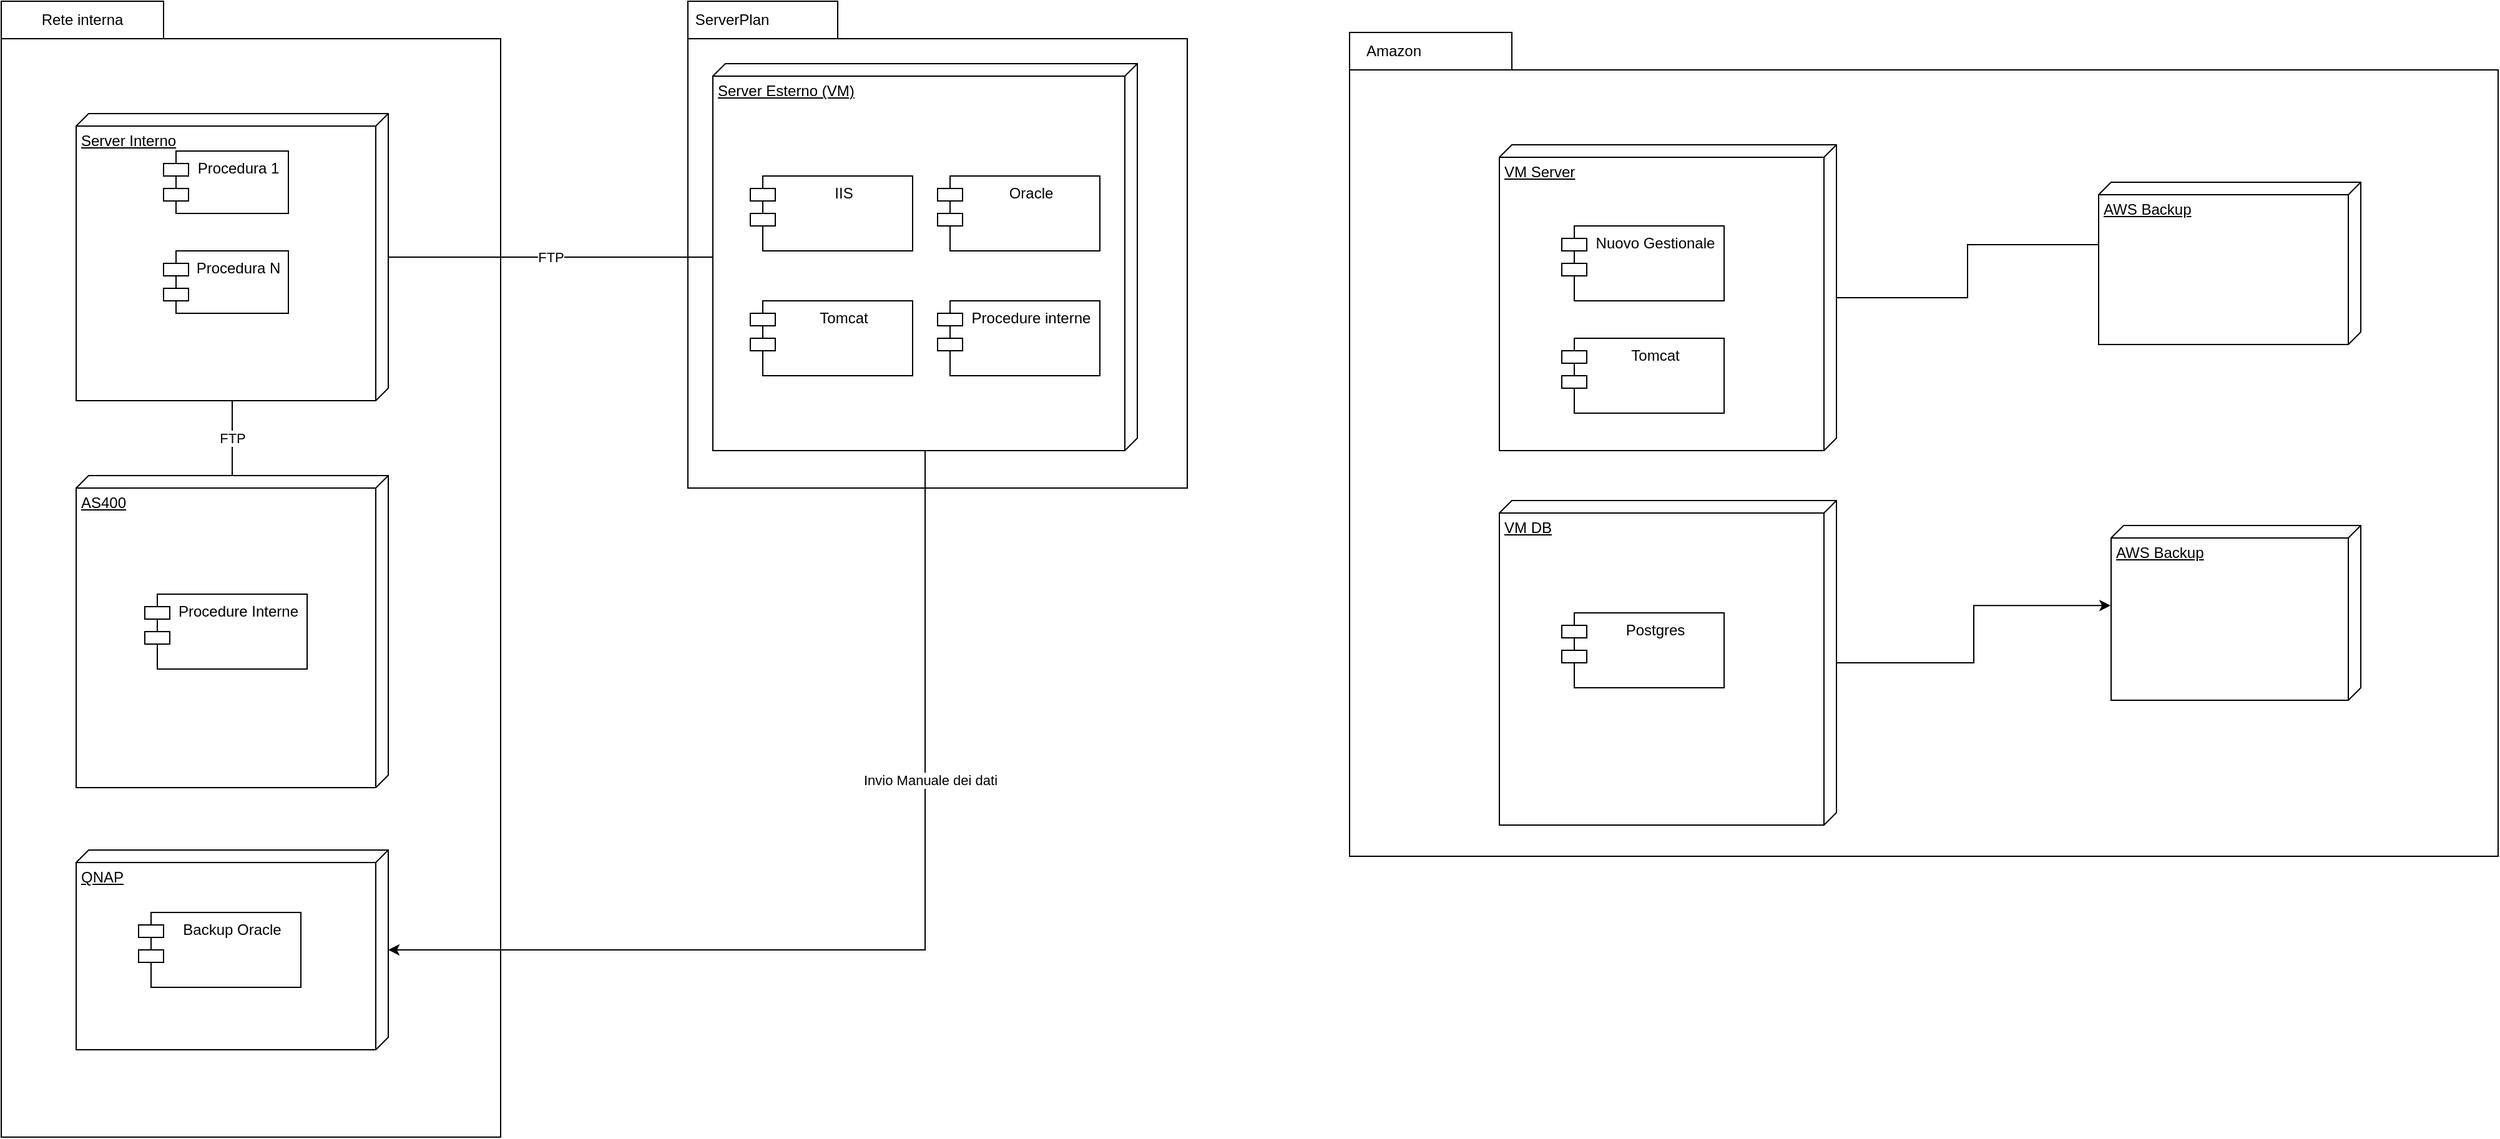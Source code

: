<mxfile version="20.6.0" type="github">
  <diagram id="YYdmfMmHKFKd6aKUU76Y" name="Page-1">
    <mxGraphModel dx="1749" dy="802" grid="1" gridSize="10" guides="1" tooltips="1" connect="1" arrows="1" fold="1" page="1" pageScale="1" pageWidth="850" pageHeight="1100" math="0" shadow="0">
      <root>
        <mxCell id="0" />
        <mxCell id="1" parent="0" />
        <mxCell id="f8Zw-Bb1OCc7IDSp_8TN-6" value="" style="shape=folder;fontStyle=1;spacingTop=10;tabWidth=130;tabHeight=30;tabPosition=left;html=1;" parent="1" vertex="1">
          <mxGeometry x="10" y="10" width="400" height="910" as="geometry" />
        </mxCell>
        <mxCell id="f8Zw-Bb1OCc7IDSp_8TN-1" value="Server Interno" style="verticalAlign=top;align=left;spacingTop=8;spacingLeft=2;spacingRight=12;shape=cube;size=10;direction=south;fontStyle=4;html=1;" parent="1" vertex="1">
          <mxGeometry x="70" y="100" width="250" height="230" as="geometry" />
        </mxCell>
        <mxCell id="f8Zw-Bb1OCc7IDSp_8TN-2" value="Procedura 1" style="shape=module;align=left;spacingLeft=20;align=center;verticalAlign=top;" parent="1" vertex="1">
          <mxGeometry x="140" y="130" width="100" height="50" as="geometry" />
        </mxCell>
        <mxCell id="f8Zw-Bb1OCc7IDSp_8TN-3" value="Procedura N" style="shape=module;align=left;spacingLeft=20;align=center;verticalAlign=top;" parent="1" vertex="1">
          <mxGeometry x="140" y="210" width="100" height="50" as="geometry" />
        </mxCell>
        <mxCell id="f8Zw-Bb1OCc7IDSp_8TN-5" value="AS400" style="verticalAlign=top;align=left;spacingTop=8;spacingLeft=2;spacingRight=12;shape=cube;size=10;direction=south;fontStyle=4;html=1;" parent="1" vertex="1">
          <mxGeometry x="70" y="390" width="250" height="250" as="geometry" />
        </mxCell>
        <mxCell id="f8Zw-Bb1OCc7IDSp_8TN-8" value="Rete interna" style="text;html=1;strokeColor=none;fillColor=none;align=center;verticalAlign=middle;whiteSpace=wrap;rounded=0;" parent="1" vertex="1">
          <mxGeometry x="10" y="10" width="130" height="30" as="geometry" />
        </mxCell>
        <mxCell id="f8Zw-Bb1OCc7IDSp_8TN-11" value="FTP" style="endArrow=none;html=1;rounded=0;" parent="1" source="f8Zw-Bb1OCc7IDSp_8TN-5" target="f8Zw-Bb1OCc7IDSp_8TN-1" edge="1">
          <mxGeometry width="50" height="50" relative="1" as="geometry">
            <mxPoint x="230" y="480" as="sourcePoint" />
            <mxPoint x="280" y="430" as="targetPoint" />
          </mxGeometry>
        </mxCell>
        <mxCell id="f8Zw-Bb1OCc7IDSp_8TN-15" value="" style="shape=folder;fontStyle=1;spacingTop=10;tabWidth=120;tabHeight=30;tabPosition=left;html=1;" parent="1" vertex="1">
          <mxGeometry x="560" y="10" width="400" height="390" as="geometry" />
        </mxCell>
        <mxCell id="f8Zw-Bb1OCc7IDSp_8TN-16" value="ServerPlan" style="text;html=1;align=center;verticalAlign=middle;resizable=0;points=[];autosize=1;strokeColor=none;fillColor=none;" parent="1" vertex="1">
          <mxGeometry x="560" y="15" width="70" height="20" as="geometry" />
        </mxCell>
        <mxCell id="f8Zw-Bb1OCc7IDSp_8TN-17" value="Server Esterno (VM)" style="verticalAlign=top;align=left;spacingTop=8;spacingLeft=2;spacingRight=12;shape=cube;size=10;direction=south;fontStyle=4;html=1;" parent="1" vertex="1">
          <mxGeometry x="580" y="60" width="340" height="310" as="geometry" />
        </mxCell>
        <mxCell id="f8Zw-Bb1OCc7IDSp_8TN-18" value="Procedure Interne" style="shape=module;align=left;spacingLeft=20;align=center;verticalAlign=top;" parent="1" vertex="1">
          <mxGeometry x="125" y="485" width="130" height="60" as="geometry" />
        </mxCell>
        <mxCell id="f8Zw-Bb1OCc7IDSp_8TN-24" value="IIS" style="shape=module;align=left;spacingLeft=20;align=center;verticalAlign=top;" parent="1" vertex="1">
          <mxGeometry x="610" y="150" width="130" height="60" as="geometry" />
        </mxCell>
        <mxCell id="f8Zw-Bb1OCc7IDSp_8TN-25" value="Tomcat" style="shape=module;align=left;spacingLeft=20;align=center;verticalAlign=top;" parent="1" vertex="1">
          <mxGeometry x="610" y="250" width="130" height="60" as="geometry" />
        </mxCell>
        <mxCell id="f8Zw-Bb1OCc7IDSp_8TN-26" value="Oracle" style="shape=module;align=left;spacingLeft=20;align=center;verticalAlign=top;" parent="1" vertex="1">
          <mxGeometry x="760" y="150" width="130" height="60" as="geometry" />
        </mxCell>
        <mxCell id="f8Zw-Bb1OCc7IDSp_8TN-27" value="FTP" style="endArrow=none;html=1;rounded=0;" parent="1" source="f8Zw-Bb1OCc7IDSp_8TN-1" target="f8Zw-Bb1OCc7IDSp_8TN-17" edge="1">
          <mxGeometry width="50" height="50" relative="1" as="geometry">
            <mxPoint x="740" y="490" as="sourcePoint" />
            <mxPoint x="790" y="440" as="targetPoint" />
          </mxGeometry>
        </mxCell>
        <mxCell id="f8Zw-Bb1OCc7IDSp_8TN-28" value="Procedure interne" style="shape=module;align=left;spacingLeft=20;align=center;verticalAlign=top;" parent="1" vertex="1">
          <mxGeometry x="760" y="250" width="130" height="60" as="geometry" />
        </mxCell>
        <mxCell id="4A7A6q4YwICknP0THt5P-1" value="" style="shape=folder;fontStyle=1;spacingTop=10;tabWidth=130;tabHeight=30;tabPosition=left;html=1;" vertex="1" parent="1">
          <mxGeometry x="1090" y="35" width="920" height="660" as="geometry" />
        </mxCell>
        <mxCell id="4A7A6q4YwICknP0THt5P-2" value="Amazon" style="text;html=1;align=center;verticalAlign=middle;resizable=0;points=[];autosize=1;strokeColor=none;fillColor=none;" vertex="1" parent="1">
          <mxGeometry x="1090" y="35" width="70" height="30" as="geometry" />
        </mxCell>
        <mxCell id="4A7A6q4YwICknP0THt5P-7" style="edgeStyle=orthogonalEdgeStyle;rounded=0;orthogonalLoop=1;jettySize=auto;html=1;entryX=0;entryY=0;entryDx=50;entryDy=170;entryPerimeter=0;" edge="1" parent="1" source="4A7A6q4YwICknP0THt5P-3" target="4A7A6q4YwICknP0THt5P-5">
          <mxGeometry relative="1" as="geometry" />
        </mxCell>
        <mxCell id="4A7A6q4YwICknP0THt5P-3" value="VM Server" style="verticalAlign=top;align=left;spacingTop=8;spacingLeft=2;spacingRight=12;shape=cube;size=10;direction=south;fontStyle=4;html=1;" vertex="1" parent="1">
          <mxGeometry x="1210" y="125" width="270" height="245" as="geometry" />
        </mxCell>
        <mxCell id="4A7A6q4YwICknP0THt5P-6" style="edgeStyle=orthogonalEdgeStyle;rounded=0;orthogonalLoop=1;jettySize=auto;html=1;entryX=0.458;entryY=1.002;entryDx=0;entryDy=0;entryPerimeter=0;" edge="1" parent="1" source="4A7A6q4YwICknP0THt5P-4" target="4A7A6q4YwICknP0THt5P-11">
          <mxGeometry relative="1" as="geometry" />
        </mxCell>
        <mxCell id="4A7A6q4YwICknP0THt5P-4" value="VM DB" style="verticalAlign=top;align=left;spacingTop=8;spacingLeft=2;spacingRight=12;shape=cube;size=10;direction=south;fontStyle=4;html=1;" vertex="1" parent="1">
          <mxGeometry x="1210" y="410" width="270" height="260" as="geometry" />
        </mxCell>
        <mxCell id="4A7A6q4YwICknP0THt5P-5" value="AWS Backup" style="verticalAlign=top;align=left;spacingTop=8;spacingLeft=2;spacingRight=12;shape=cube;size=10;direction=south;fontStyle=4;html=1;" vertex="1" parent="1">
          <mxGeometry x="1690" y="155" width="210" height="130" as="geometry" />
        </mxCell>
        <mxCell id="4A7A6q4YwICknP0THt5P-8" value="Nuovo Gestionale" style="shape=module;align=left;spacingLeft=20;align=center;verticalAlign=top;" vertex="1" parent="1">
          <mxGeometry x="1260" y="190" width="130" height="60" as="geometry" />
        </mxCell>
        <mxCell id="4A7A6q4YwICknP0THt5P-9" value="Postgres" style="shape=module;align=left;spacingLeft=20;align=center;verticalAlign=top;" vertex="1" parent="1">
          <mxGeometry x="1260" y="500" width="130" height="60" as="geometry" />
        </mxCell>
        <mxCell id="4A7A6q4YwICknP0THt5P-10" value="Tomcat" style="shape=module;align=left;spacingLeft=20;align=center;verticalAlign=top;" vertex="1" parent="1">
          <mxGeometry x="1260" y="280" width="130" height="60" as="geometry" />
        </mxCell>
        <mxCell id="4A7A6q4YwICknP0THt5P-11" value="AWS Backup" style="verticalAlign=top;align=left;spacingTop=8;spacingLeft=2;spacingRight=12;shape=cube;size=10;direction=south;fontStyle=4;html=1;" vertex="1" parent="1">
          <mxGeometry x="1700" y="430" width="200" height="140" as="geometry" />
        </mxCell>
        <mxCell id="4A7A6q4YwICknP0THt5P-12" value="QNAP" style="verticalAlign=top;align=left;spacingTop=8;spacingLeft=2;spacingRight=12;shape=cube;size=10;direction=south;fontStyle=4;html=1;" vertex="1" parent="1">
          <mxGeometry x="70" y="690" width="250" height="160" as="geometry" />
        </mxCell>
        <mxCell id="4A7A6q4YwICknP0THt5P-15" value="Backup Oracle" style="shape=module;align=left;spacingLeft=20;align=center;verticalAlign=top;" vertex="1" parent="1">
          <mxGeometry x="120" y="740" width="130" height="60" as="geometry" />
        </mxCell>
        <mxCell id="4A7A6q4YwICknP0THt5P-20" value="" style="endArrow=classic;html=1;rounded=0;" edge="1" parent="1" source="f8Zw-Bb1OCc7IDSp_8TN-17" target="4A7A6q4YwICknP0THt5P-12">
          <mxGeometry width="50" height="50" relative="1" as="geometry">
            <mxPoint x="670" y="580" as="sourcePoint" />
            <mxPoint x="720" y="530" as="targetPoint" />
            <Array as="points">
              <mxPoint x="750" y="770" />
            </Array>
          </mxGeometry>
        </mxCell>
        <mxCell id="4A7A6q4YwICknP0THt5P-21" value="Invio Manuale dei dati" style="edgeLabel;html=1;align=center;verticalAlign=middle;resizable=0;points=[];" vertex="1" connectable="0" parent="4A7A6q4YwICknP0THt5P-20">
          <mxGeometry x="-0.364" y="4" relative="1" as="geometry">
            <mxPoint as="offset" />
          </mxGeometry>
        </mxCell>
      </root>
    </mxGraphModel>
  </diagram>
</mxfile>
